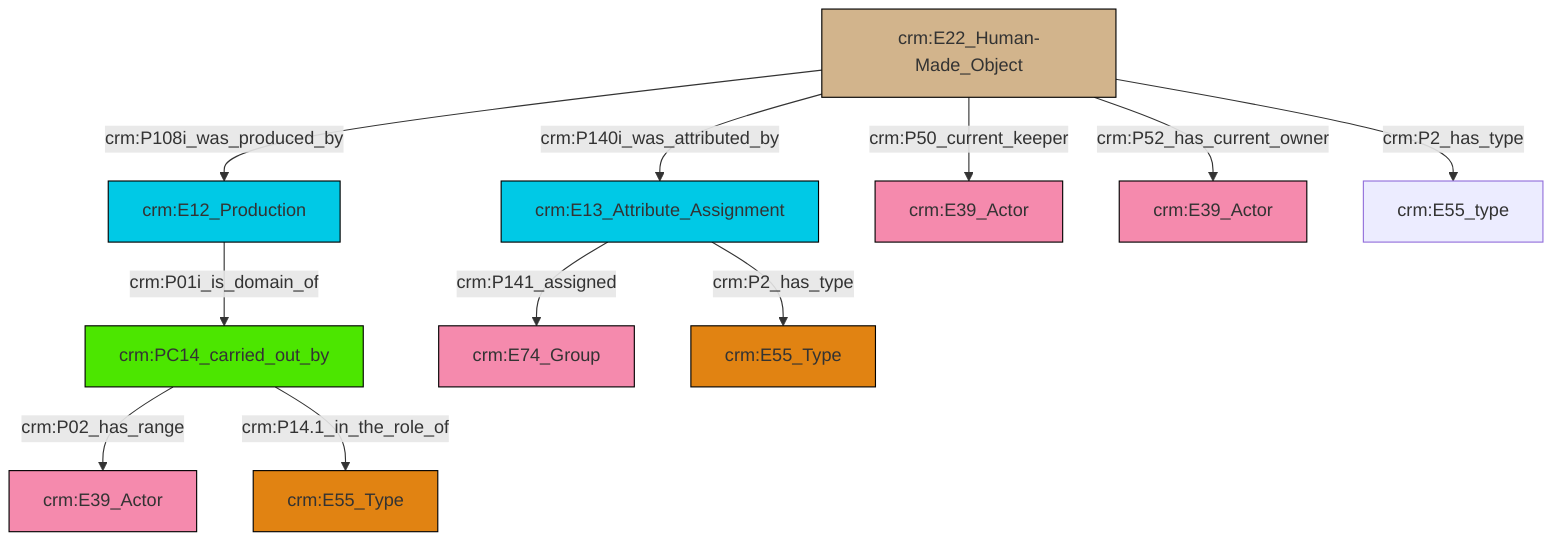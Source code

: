 graph TD
classDef Literal fill:#f2f2f2,stroke:#000000;
classDef CRM_Entity fill:#FFFFFF,stroke:#000000;
classDef Temporal_Entity fill:#00C9E6, stroke:#000000;
classDef Type fill:#E18312, stroke:#000000;
classDef Time-Span fill:#2C9C91, stroke:#000000;
classDef Appellation fill:#FFEB7F, stroke:#000000;
classDef Place fill:#008836, stroke:#000000;
classDef Persistent_Item fill:#B266B2, stroke:#000000;
classDef Conceptual_Object fill:#FFD700, stroke:#000000;
classDef Physical_Thing fill:#D2B48C, stroke:#000000;
classDef Actor fill:#f58aad, stroke:#000000;
classDef PC_Classes fill:#4ce600, stroke:#000000;
classDef Multi fill:#cccccc,stroke:#000000;

2["crm:PC14_carried_out_by"]:::PC_Classes -->|crm:P02_has_range| 0["crm:E39_Actor"]:::Actor
3["crm:E12_Production"]:::Temporal_Entity -->|crm:P01i_is_domain_of| 2["crm:PC14_carried_out_by"]:::PC_Classes
4["crm:E22_Human-Made_Object"]:::Physical_Thing -->|crm:P108i_was_produced_by| 3["crm:E12_Production"]:::Temporal_Entity
4["crm:E22_Human-Made_Object"]:::Physical_Thing -->|crm:P140i_was_attributed_by| 7["crm:E13_Attribute_Assignment"]:::Temporal_Entity
4["crm:E22_Human-Made_Object"]:::Physical_Thing -->|crm:P50_current_keeper| 10["crm:E39_Actor"]:::Actor
7["crm:E13_Attribute_Assignment"]:::Temporal_Entity -->|crm:P141_assigned| 12["crm:E74_Group"]:::Actor
7["crm:E13_Attribute_Assignment"]:::Temporal_Entity -->|crm:P2_has_type| 13["crm:E55_Type"]:::Type
2["crm:PC14_carried_out_by"]:::PC_Classes -->|crm:P14.1_in_the_role_of| 8["crm:E55_Type"]:::Type
4["crm:E22_Human-Made_Object"]:::Physical_Thing -->|crm:P52_has_current_owner| 16["crm:E39_Actor"]:::Actor
4["crm:E22_Human-Made_Object"]:::Physical_Thing -->|crm:P2_has_type| 19["crm:E55_type"]:::Default